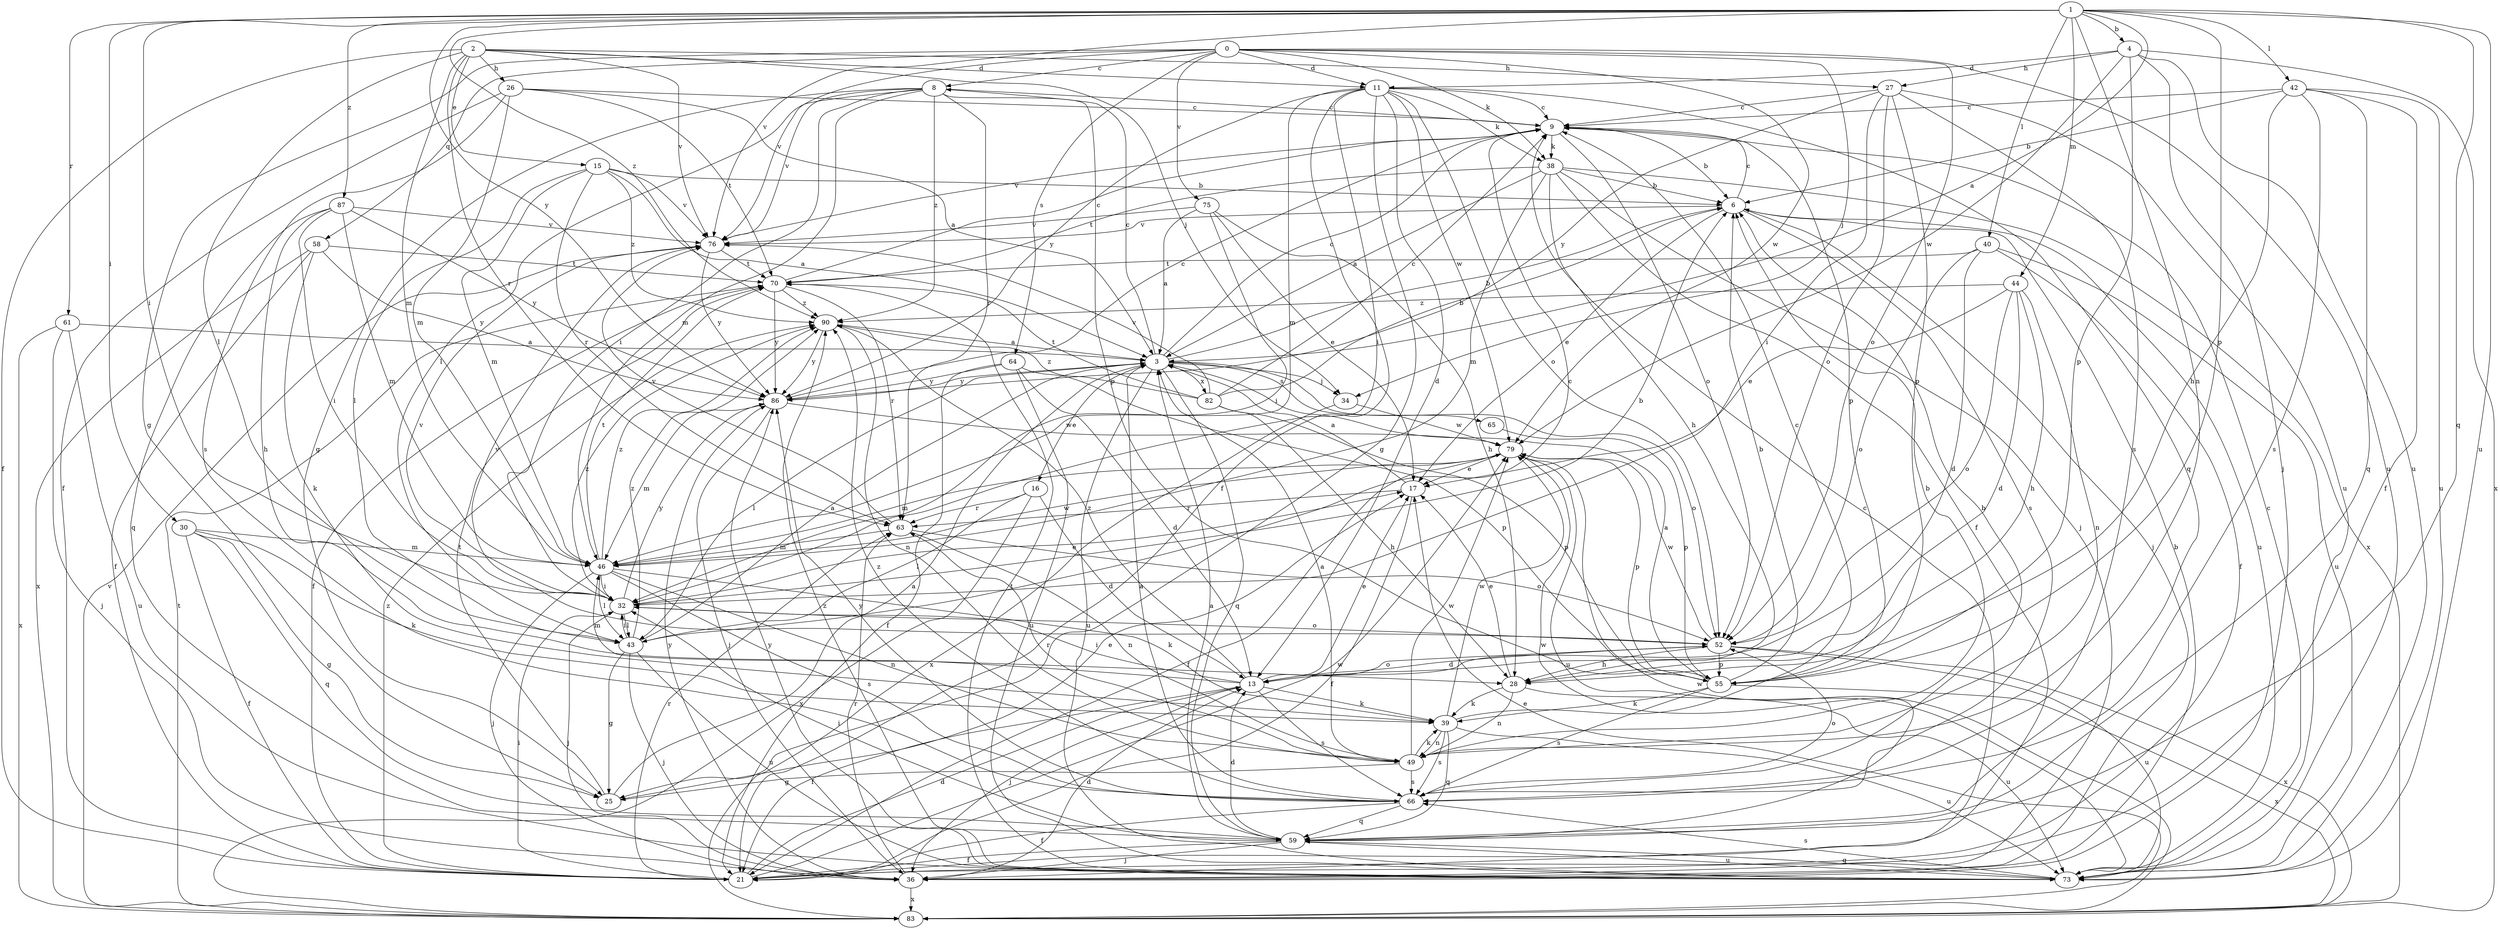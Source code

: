 strict digraph  {
0;
1;
2;
3;
4;
6;
8;
9;
11;
13;
15;
16;
17;
21;
25;
26;
27;
28;
30;
32;
34;
36;
38;
39;
40;
42;
43;
44;
46;
49;
52;
55;
58;
59;
61;
63;
64;
65;
66;
70;
73;
75;
76;
79;
82;
83;
86;
87;
90;
0 -> 8  [label=c];
0 -> 11  [label=d];
0 -> 25  [label=g];
0 -> 34  [label=j];
0 -> 38  [label=k];
0 -> 52  [label=o];
0 -> 58  [label=q];
0 -> 64  [label=s];
0 -> 73  [label=u];
0 -> 75  [label=v];
0 -> 76  [label=v];
0 -> 79  [label=w];
1 -> 3  [label=a];
1 -> 4  [label=b];
1 -> 30  [label=i];
1 -> 32  [label=i];
1 -> 40  [label=l];
1 -> 42  [label=l];
1 -> 44  [label=m];
1 -> 49  [label=n];
1 -> 55  [label=p];
1 -> 59  [label=q];
1 -> 61  [label=r];
1 -> 73  [label=u];
1 -> 76  [label=v];
1 -> 86  [label=y];
1 -> 87  [label=z];
1 -> 90  [label=z];
2 -> 11  [label=d];
2 -> 15  [label=e];
2 -> 21  [label=f];
2 -> 26  [label=h];
2 -> 27  [label=h];
2 -> 34  [label=j];
2 -> 43  [label=l];
2 -> 46  [label=m];
2 -> 63  [label=r];
2 -> 76  [label=v];
3 -> 6  [label=b];
3 -> 8  [label=c];
3 -> 9  [label=c];
3 -> 16  [label=e];
3 -> 34  [label=j];
3 -> 43  [label=l];
3 -> 52  [label=o];
3 -> 59  [label=q];
3 -> 65  [label=s];
3 -> 73  [label=u];
3 -> 82  [label=x];
3 -> 86  [label=y];
4 -> 11  [label=d];
4 -> 27  [label=h];
4 -> 36  [label=j];
4 -> 55  [label=p];
4 -> 73  [label=u];
4 -> 79  [label=w];
4 -> 83  [label=x];
6 -> 9  [label=c];
6 -> 17  [label=e];
6 -> 36  [label=j];
6 -> 66  [label=s];
6 -> 73  [label=u];
6 -> 76  [label=v];
8 -> 9  [label=c];
8 -> 25  [label=g];
8 -> 32  [label=i];
8 -> 43  [label=l];
8 -> 46  [label=m];
8 -> 55  [label=p];
8 -> 63  [label=r];
8 -> 76  [label=v];
8 -> 90  [label=z];
9 -> 6  [label=b];
9 -> 38  [label=k];
9 -> 52  [label=o];
9 -> 55  [label=p];
9 -> 76  [label=v];
11 -> 9  [label=c];
11 -> 13  [label=d];
11 -> 21  [label=f];
11 -> 25  [label=g];
11 -> 32  [label=i];
11 -> 38  [label=k];
11 -> 46  [label=m];
11 -> 52  [label=o];
11 -> 59  [label=q];
11 -> 79  [label=w];
11 -> 86  [label=y];
13 -> 17  [label=e];
13 -> 21  [label=f];
13 -> 32  [label=i];
13 -> 36  [label=j];
13 -> 39  [label=k];
13 -> 46  [label=m];
13 -> 52  [label=o];
13 -> 66  [label=s];
13 -> 90  [label=z];
15 -> 3  [label=a];
15 -> 6  [label=b];
15 -> 43  [label=l];
15 -> 46  [label=m];
15 -> 63  [label=r];
15 -> 76  [label=v];
15 -> 90  [label=z];
16 -> 13  [label=d];
16 -> 43  [label=l];
16 -> 63  [label=r];
16 -> 83  [label=x];
17 -> 3  [label=a];
17 -> 21  [label=f];
17 -> 63  [label=r];
21 -> 13  [label=d];
21 -> 32  [label=i];
21 -> 63  [label=r];
21 -> 79  [label=w];
21 -> 90  [label=z];
25 -> 3  [label=a];
25 -> 17  [label=e];
25 -> 70  [label=t];
26 -> 3  [label=a];
26 -> 9  [label=c];
26 -> 21  [label=f];
26 -> 46  [label=m];
26 -> 66  [label=s];
26 -> 70  [label=t];
27 -> 9  [label=c];
27 -> 32  [label=i];
27 -> 52  [label=o];
27 -> 55  [label=p];
27 -> 66  [label=s];
27 -> 73  [label=u];
27 -> 86  [label=y];
28 -> 17  [label=e];
28 -> 39  [label=k];
28 -> 49  [label=n];
28 -> 73  [label=u];
30 -> 21  [label=f];
30 -> 25  [label=g];
30 -> 39  [label=k];
30 -> 46  [label=m];
30 -> 59  [label=q];
32 -> 6  [label=b];
32 -> 17  [label=e];
32 -> 36  [label=j];
32 -> 43  [label=l];
32 -> 52  [label=o];
32 -> 76  [label=v];
32 -> 86  [label=y];
32 -> 90  [label=z];
34 -> 79  [label=w];
34 -> 83  [label=x];
36 -> 6  [label=b];
36 -> 9  [label=c];
36 -> 13  [label=d];
36 -> 63  [label=r];
36 -> 83  [label=x];
36 -> 86  [label=y];
38 -> 3  [label=a];
38 -> 6  [label=b];
38 -> 21  [label=f];
38 -> 28  [label=h];
38 -> 36  [label=j];
38 -> 46  [label=m];
38 -> 70  [label=t];
38 -> 83  [label=x];
39 -> 9  [label=c];
39 -> 49  [label=n];
39 -> 59  [label=q];
39 -> 66  [label=s];
39 -> 73  [label=u];
39 -> 79  [label=w];
40 -> 13  [label=d];
40 -> 21  [label=f];
40 -> 52  [label=o];
40 -> 70  [label=t];
40 -> 73  [label=u];
42 -> 6  [label=b];
42 -> 9  [label=c];
42 -> 21  [label=f];
42 -> 28  [label=h];
42 -> 59  [label=q];
42 -> 66  [label=s];
42 -> 73  [label=u];
43 -> 3  [label=a];
43 -> 9  [label=c];
43 -> 25  [label=g];
43 -> 32  [label=i];
43 -> 36  [label=j];
43 -> 73  [label=u];
43 -> 90  [label=z];
44 -> 13  [label=d];
44 -> 17  [label=e];
44 -> 28  [label=h];
44 -> 49  [label=n];
44 -> 52  [label=o];
44 -> 90  [label=z];
46 -> 32  [label=i];
46 -> 36  [label=j];
46 -> 39  [label=k];
46 -> 43  [label=l];
46 -> 49  [label=n];
46 -> 66  [label=s];
46 -> 70  [label=t];
46 -> 79  [label=w];
46 -> 90  [label=z];
49 -> 3  [label=a];
49 -> 6  [label=b];
49 -> 25  [label=g];
49 -> 39  [label=k];
49 -> 63  [label=r];
49 -> 66  [label=s];
49 -> 79  [label=w];
52 -> 13  [label=d];
52 -> 28  [label=h];
52 -> 55  [label=p];
52 -> 73  [label=u];
52 -> 76  [label=v];
52 -> 79  [label=w];
52 -> 83  [label=x];
55 -> 3  [label=a];
55 -> 6  [label=b];
55 -> 39  [label=k];
55 -> 66  [label=s];
55 -> 83  [label=x];
58 -> 21  [label=f];
58 -> 39  [label=k];
58 -> 70  [label=t];
58 -> 83  [label=x];
58 -> 86  [label=y];
59 -> 3  [label=a];
59 -> 13  [label=d];
59 -> 21  [label=f];
59 -> 32  [label=i];
59 -> 36  [label=j];
59 -> 73  [label=u];
59 -> 79  [label=w];
61 -> 3  [label=a];
61 -> 36  [label=j];
61 -> 73  [label=u];
61 -> 83  [label=x];
63 -> 46  [label=m];
63 -> 49  [label=n];
63 -> 52  [label=o];
63 -> 76  [label=v];
64 -> 13  [label=d];
64 -> 21  [label=f];
64 -> 55  [label=p];
64 -> 73  [label=u];
64 -> 86  [label=y];
65 -> 55  [label=p];
66 -> 3  [label=a];
66 -> 6  [label=b];
66 -> 21  [label=f];
66 -> 52  [label=o];
66 -> 59  [label=q];
66 -> 86  [label=y];
66 -> 90  [label=z];
70 -> 9  [label=c];
70 -> 21  [label=f];
70 -> 63  [label=r];
70 -> 86  [label=y];
70 -> 90  [label=z];
73 -> 9  [label=c];
73 -> 59  [label=q];
73 -> 66  [label=s];
73 -> 70  [label=t];
73 -> 86  [label=y];
73 -> 90  [label=z];
75 -> 3  [label=a];
75 -> 17  [label=e];
75 -> 28  [label=h];
75 -> 32  [label=i];
75 -> 76  [label=v];
76 -> 70  [label=t];
76 -> 86  [label=y];
79 -> 17  [label=e];
79 -> 21  [label=f];
79 -> 46  [label=m];
79 -> 55  [label=p];
79 -> 73  [label=u];
82 -> 6  [label=b];
82 -> 9  [label=c];
82 -> 28  [label=h];
82 -> 55  [label=p];
82 -> 70  [label=t];
82 -> 76  [label=v];
82 -> 90  [label=z];
83 -> 17  [label=e];
83 -> 70  [label=t];
83 -> 76  [label=v];
83 -> 79  [label=w];
86 -> 9  [label=c];
86 -> 36  [label=j];
86 -> 46  [label=m];
86 -> 79  [label=w];
87 -> 28  [label=h];
87 -> 32  [label=i];
87 -> 46  [label=m];
87 -> 59  [label=q];
87 -> 76  [label=v];
87 -> 86  [label=y];
90 -> 3  [label=a];
90 -> 49  [label=n];
90 -> 86  [label=y];
}
